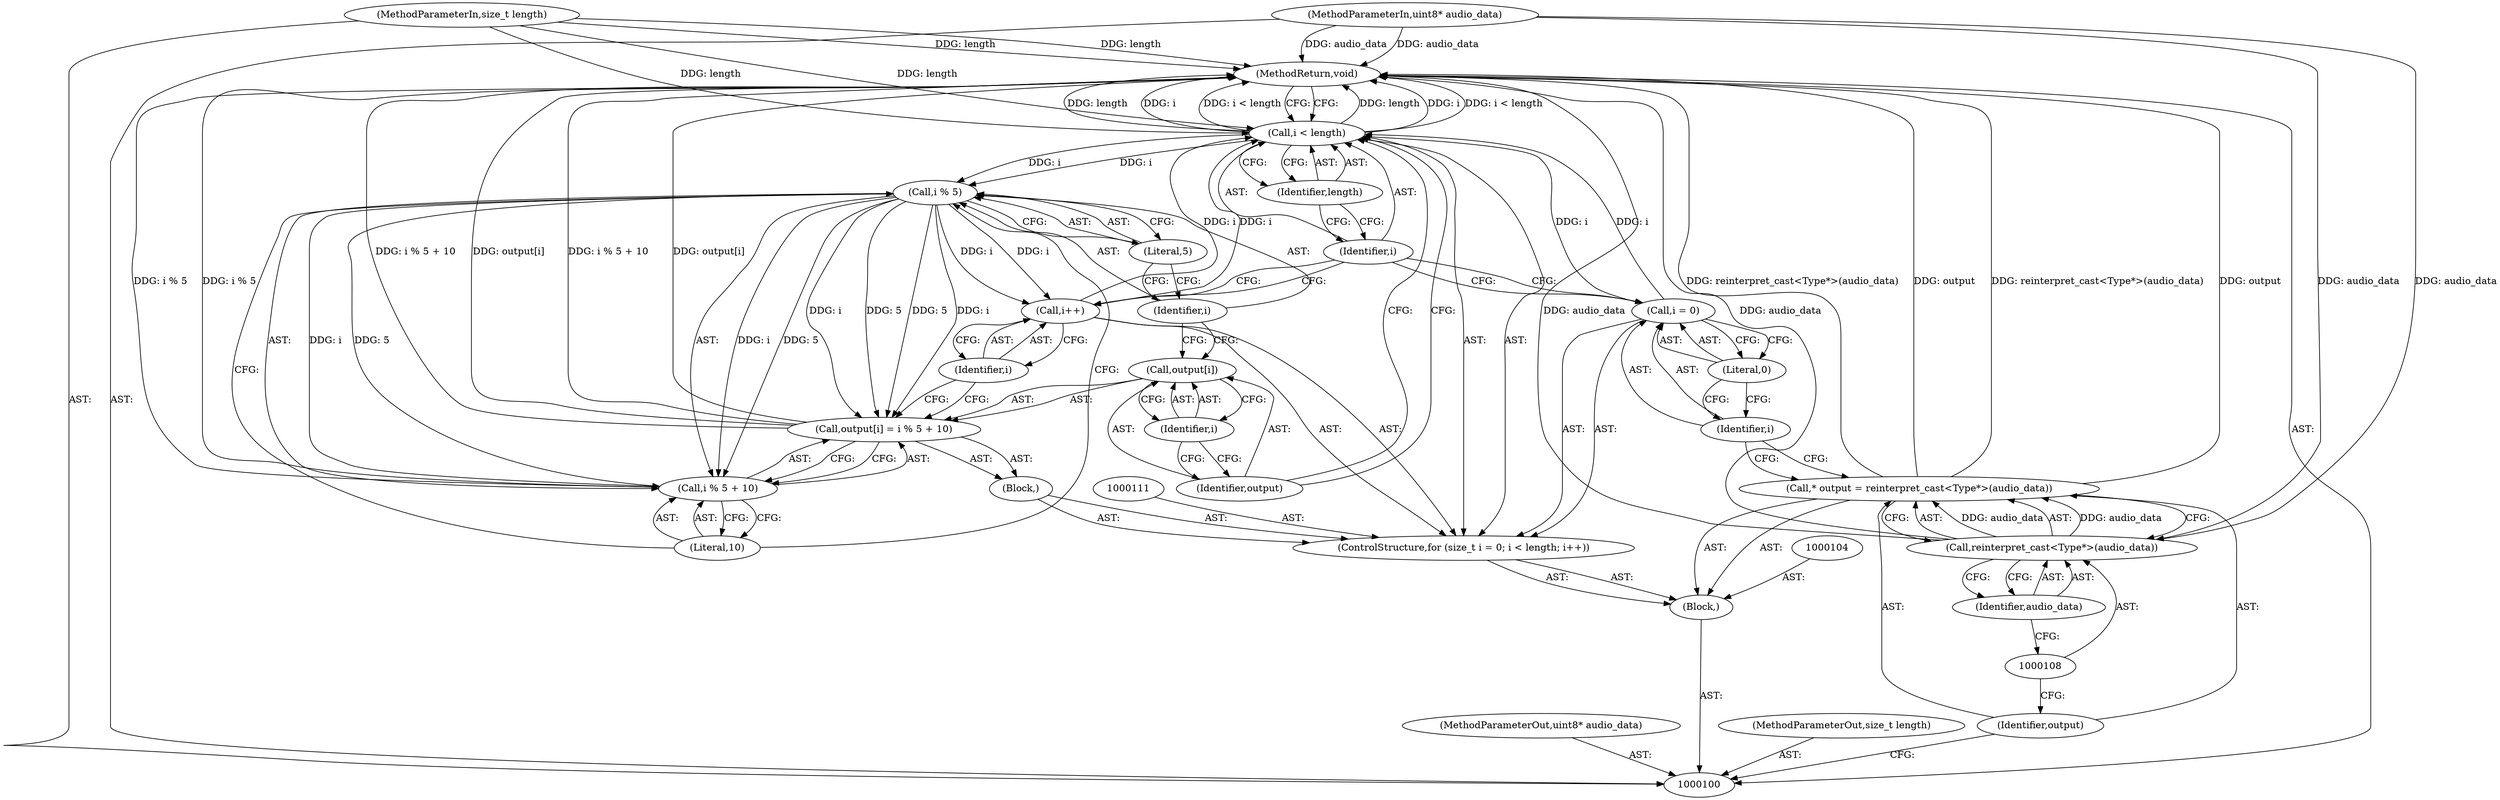 digraph "1_Chrome_802ecdb9cee0d66fe546bdf24e98150f8f716ad8_9" {
"1000130" [label="(MethodReturn,void)"];
"1000101" [label="(MethodParameterIn,uint8* audio_data)"];
"1000171" [label="(MethodParameterOut,uint8* audio_data)"];
"1000102" [label="(MethodParameterIn,size_t length)"];
"1000172" [label="(MethodParameterOut,size_t length)"];
"1000103" [label="(Block,)"];
"1000106" [label="(Identifier,output)"];
"1000107" [label="(Call,reinterpret_cast<Type*>(audio_data))"];
"1000109" [label="(Identifier,audio_data)"];
"1000105" [label="(Call,* output = reinterpret_cast<Type*>(audio_data))"];
"1000112" [label="(Call,i = 0)"];
"1000113" [label="(Identifier,i)"];
"1000114" [label="(Literal,0)"];
"1000115" [label="(Call,i < length)"];
"1000116" [label="(Identifier,i)"];
"1000117" [label="(Identifier,length)"];
"1000118" [label="(Call,i++)"];
"1000119" [label="(Identifier,i)"];
"1000110" [label="(ControlStructure,for (size_t i = 0; i < length; i++))"];
"1000120" [label="(Block,)"];
"1000124" [label="(Identifier,i)"];
"1000125" [label="(Call,i % 5 + 10)"];
"1000126" [label="(Call,i % 5)"];
"1000127" [label="(Identifier,i)"];
"1000128" [label="(Literal,5)"];
"1000129" [label="(Literal,10)"];
"1000121" [label="(Call,output[i] = i % 5 + 10)"];
"1000122" [label="(Call,output[i])"];
"1000123" [label="(Identifier,output)"];
"1000130" -> "1000100"  [label="AST: "];
"1000130" -> "1000115"  [label="CFG: "];
"1000115" -> "1000130"  [label="DDG: length"];
"1000115" -> "1000130"  [label="DDG: i"];
"1000115" -> "1000130"  [label="DDG: i < length"];
"1000125" -> "1000130"  [label="DDG: i % 5"];
"1000121" -> "1000130"  [label="DDG: i % 5 + 10"];
"1000121" -> "1000130"  [label="DDG: output[i]"];
"1000105" -> "1000130"  [label="DDG: reinterpret_cast<Type*>(audio_data)"];
"1000105" -> "1000130"  [label="DDG: output"];
"1000101" -> "1000130"  [label="DDG: audio_data"];
"1000102" -> "1000130"  [label="DDG: length"];
"1000107" -> "1000130"  [label="DDG: audio_data"];
"1000101" -> "1000100"  [label="AST: "];
"1000101" -> "1000130"  [label="DDG: audio_data"];
"1000101" -> "1000107"  [label="DDG: audio_data"];
"1000171" -> "1000100"  [label="AST: "];
"1000102" -> "1000100"  [label="AST: "];
"1000102" -> "1000130"  [label="DDG: length"];
"1000102" -> "1000115"  [label="DDG: length"];
"1000172" -> "1000100"  [label="AST: "];
"1000103" -> "1000100"  [label="AST: "];
"1000104" -> "1000103"  [label="AST: "];
"1000105" -> "1000103"  [label="AST: "];
"1000110" -> "1000103"  [label="AST: "];
"1000106" -> "1000105"  [label="AST: "];
"1000106" -> "1000100"  [label="CFG: "];
"1000108" -> "1000106"  [label="CFG: "];
"1000107" -> "1000105"  [label="AST: "];
"1000107" -> "1000109"  [label="CFG: "];
"1000108" -> "1000107"  [label="AST: "];
"1000109" -> "1000107"  [label="AST: "];
"1000105" -> "1000107"  [label="CFG: "];
"1000107" -> "1000130"  [label="DDG: audio_data"];
"1000107" -> "1000105"  [label="DDG: audio_data"];
"1000101" -> "1000107"  [label="DDG: audio_data"];
"1000109" -> "1000107"  [label="AST: "];
"1000109" -> "1000108"  [label="CFG: "];
"1000107" -> "1000109"  [label="CFG: "];
"1000105" -> "1000103"  [label="AST: "];
"1000105" -> "1000107"  [label="CFG: "];
"1000106" -> "1000105"  [label="AST: "];
"1000107" -> "1000105"  [label="AST: "];
"1000113" -> "1000105"  [label="CFG: "];
"1000105" -> "1000130"  [label="DDG: reinterpret_cast<Type*>(audio_data)"];
"1000105" -> "1000130"  [label="DDG: output"];
"1000107" -> "1000105"  [label="DDG: audio_data"];
"1000112" -> "1000110"  [label="AST: "];
"1000112" -> "1000114"  [label="CFG: "];
"1000113" -> "1000112"  [label="AST: "];
"1000114" -> "1000112"  [label="AST: "];
"1000116" -> "1000112"  [label="CFG: "];
"1000112" -> "1000115"  [label="DDG: i"];
"1000113" -> "1000112"  [label="AST: "];
"1000113" -> "1000105"  [label="CFG: "];
"1000114" -> "1000113"  [label="CFG: "];
"1000114" -> "1000112"  [label="AST: "];
"1000114" -> "1000113"  [label="CFG: "];
"1000112" -> "1000114"  [label="CFG: "];
"1000115" -> "1000110"  [label="AST: "];
"1000115" -> "1000117"  [label="CFG: "];
"1000116" -> "1000115"  [label="AST: "];
"1000117" -> "1000115"  [label="AST: "];
"1000123" -> "1000115"  [label="CFG: "];
"1000130" -> "1000115"  [label="CFG: "];
"1000115" -> "1000130"  [label="DDG: length"];
"1000115" -> "1000130"  [label="DDG: i"];
"1000115" -> "1000130"  [label="DDG: i < length"];
"1000112" -> "1000115"  [label="DDG: i"];
"1000118" -> "1000115"  [label="DDG: i"];
"1000102" -> "1000115"  [label="DDG: length"];
"1000115" -> "1000126"  [label="DDG: i"];
"1000116" -> "1000115"  [label="AST: "];
"1000116" -> "1000112"  [label="CFG: "];
"1000116" -> "1000118"  [label="CFG: "];
"1000117" -> "1000116"  [label="CFG: "];
"1000117" -> "1000115"  [label="AST: "];
"1000117" -> "1000116"  [label="CFG: "];
"1000115" -> "1000117"  [label="CFG: "];
"1000118" -> "1000110"  [label="AST: "];
"1000118" -> "1000119"  [label="CFG: "];
"1000119" -> "1000118"  [label="AST: "];
"1000116" -> "1000118"  [label="CFG: "];
"1000118" -> "1000115"  [label="DDG: i"];
"1000126" -> "1000118"  [label="DDG: i"];
"1000119" -> "1000118"  [label="AST: "];
"1000119" -> "1000121"  [label="CFG: "];
"1000118" -> "1000119"  [label="CFG: "];
"1000110" -> "1000103"  [label="AST: "];
"1000111" -> "1000110"  [label="AST: "];
"1000112" -> "1000110"  [label="AST: "];
"1000115" -> "1000110"  [label="AST: "];
"1000118" -> "1000110"  [label="AST: "];
"1000120" -> "1000110"  [label="AST: "];
"1000120" -> "1000110"  [label="AST: "];
"1000121" -> "1000120"  [label="AST: "];
"1000124" -> "1000122"  [label="AST: "];
"1000124" -> "1000123"  [label="CFG: "];
"1000122" -> "1000124"  [label="CFG: "];
"1000125" -> "1000121"  [label="AST: "];
"1000125" -> "1000129"  [label="CFG: "];
"1000126" -> "1000125"  [label="AST: "];
"1000129" -> "1000125"  [label="AST: "];
"1000121" -> "1000125"  [label="CFG: "];
"1000125" -> "1000130"  [label="DDG: i % 5"];
"1000126" -> "1000125"  [label="DDG: i"];
"1000126" -> "1000125"  [label="DDG: 5"];
"1000126" -> "1000125"  [label="AST: "];
"1000126" -> "1000128"  [label="CFG: "];
"1000127" -> "1000126"  [label="AST: "];
"1000128" -> "1000126"  [label="AST: "];
"1000129" -> "1000126"  [label="CFG: "];
"1000126" -> "1000118"  [label="DDG: i"];
"1000126" -> "1000121"  [label="DDG: i"];
"1000126" -> "1000121"  [label="DDG: 5"];
"1000126" -> "1000125"  [label="DDG: i"];
"1000126" -> "1000125"  [label="DDG: 5"];
"1000115" -> "1000126"  [label="DDG: i"];
"1000127" -> "1000126"  [label="AST: "];
"1000127" -> "1000122"  [label="CFG: "];
"1000128" -> "1000127"  [label="CFG: "];
"1000128" -> "1000126"  [label="AST: "];
"1000128" -> "1000127"  [label="CFG: "];
"1000126" -> "1000128"  [label="CFG: "];
"1000129" -> "1000125"  [label="AST: "];
"1000129" -> "1000126"  [label="CFG: "];
"1000125" -> "1000129"  [label="CFG: "];
"1000121" -> "1000120"  [label="AST: "];
"1000121" -> "1000125"  [label="CFG: "];
"1000122" -> "1000121"  [label="AST: "];
"1000125" -> "1000121"  [label="AST: "];
"1000119" -> "1000121"  [label="CFG: "];
"1000121" -> "1000130"  [label="DDG: i % 5 + 10"];
"1000121" -> "1000130"  [label="DDG: output[i]"];
"1000126" -> "1000121"  [label="DDG: i"];
"1000126" -> "1000121"  [label="DDG: 5"];
"1000122" -> "1000121"  [label="AST: "];
"1000122" -> "1000124"  [label="CFG: "];
"1000123" -> "1000122"  [label="AST: "];
"1000124" -> "1000122"  [label="AST: "];
"1000127" -> "1000122"  [label="CFG: "];
"1000123" -> "1000122"  [label="AST: "];
"1000123" -> "1000115"  [label="CFG: "];
"1000124" -> "1000123"  [label="CFG: "];
}
